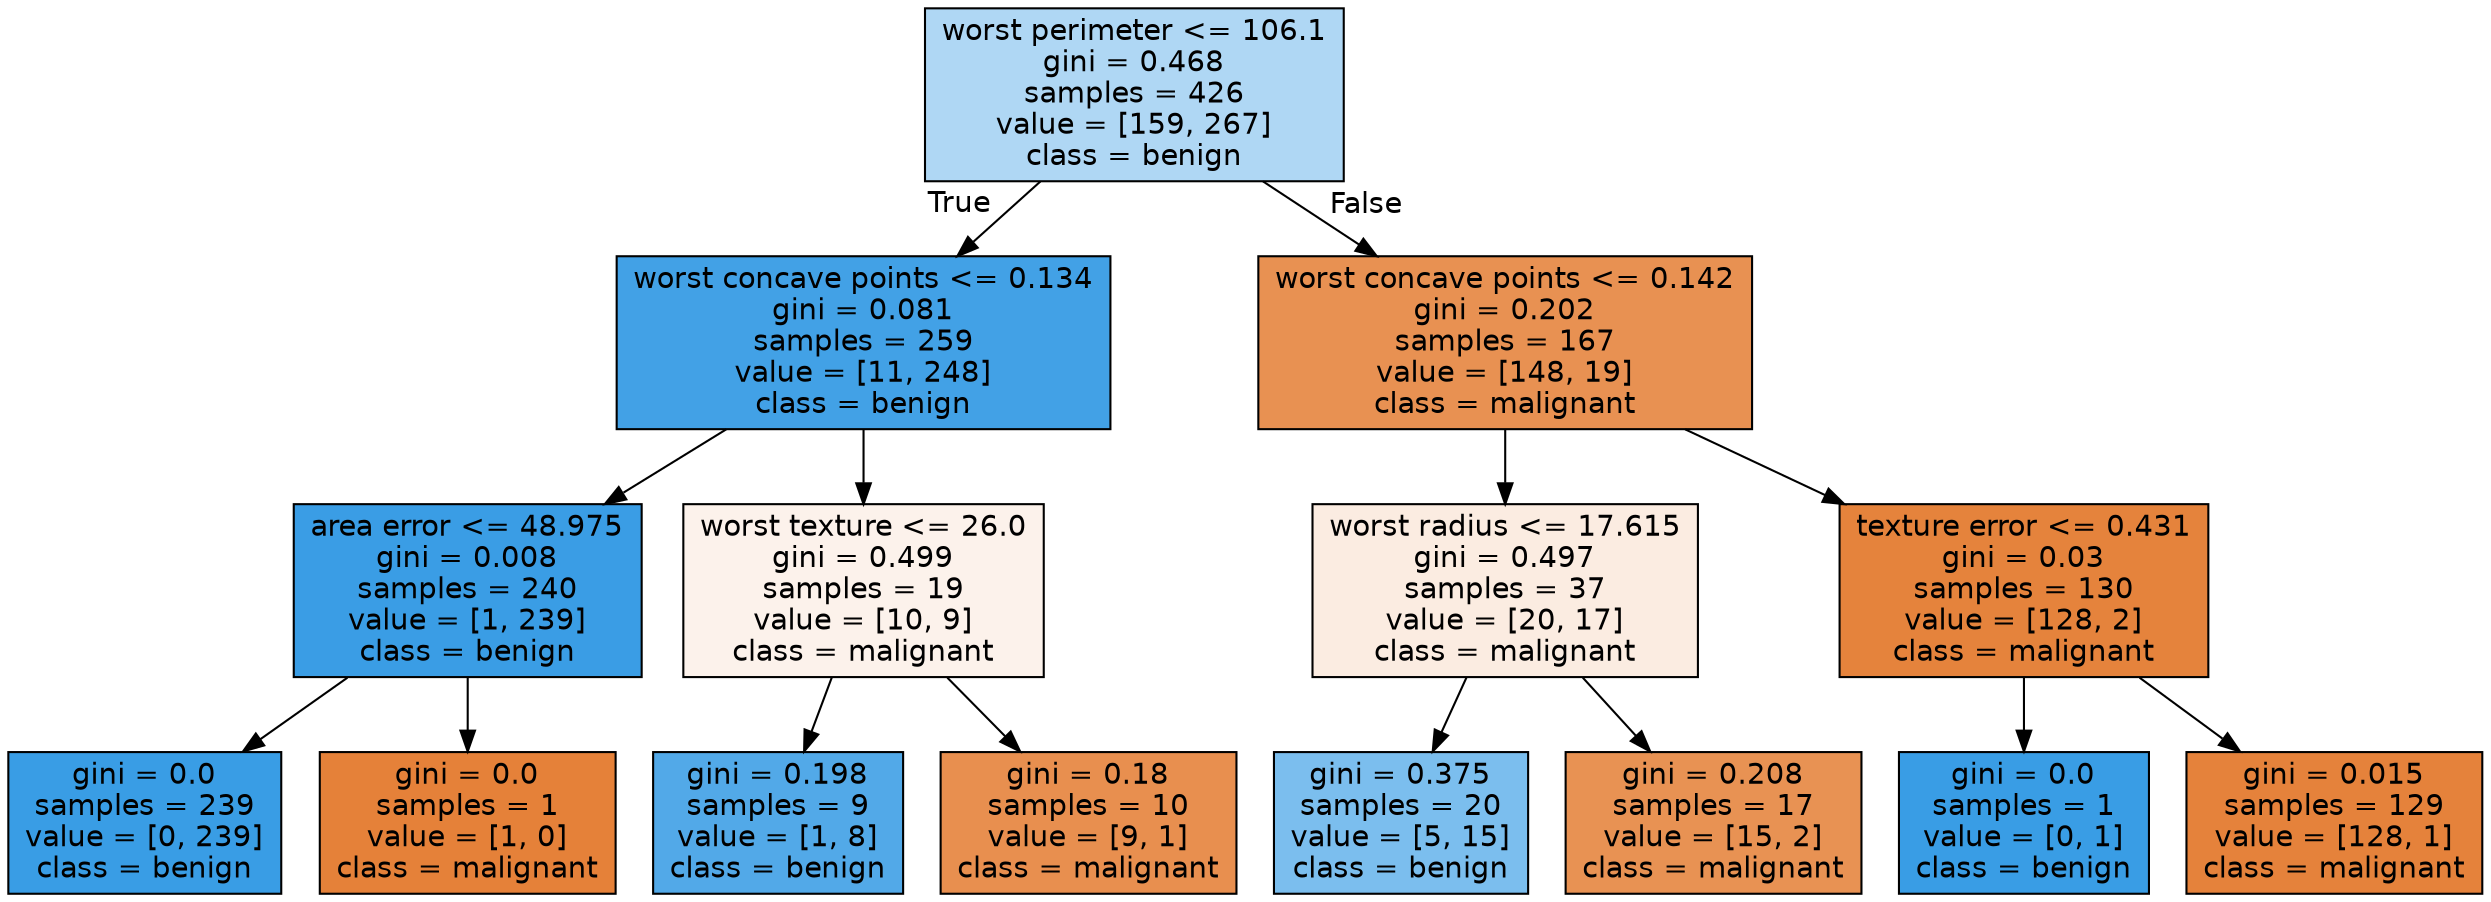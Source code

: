 digraph Tree {
node [shape=box, style="filled", color="black", fontname="helvetica"] ;
edge [fontname="helvetica"] ;
0 [label="worst perimeter <= 106.1\ngini = 0.468\nsamples = 426\nvalue = [159, 267]\nclass = benign", fillcolor="#afd7f4"] ;
1 [label="worst concave points <= 0.134\ngini = 0.081\nsamples = 259\nvalue = [11, 248]\nclass = benign", fillcolor="#42a1e6"] ;
0 -> 1 [labeldistance=2.5, labelangle=45, headlabel="True"] ;
2 [label="area error <= 48.975\ngini = 0.008\nsamples = 240\nvalue = [1, 239]\nclass = benign", fillcolor="#3a9de5"] ;
1 -> 2 ;
3 [label="gini = 0.0\nsamples = 239\nvalue = [0, 239]\nclass = benign", fillcolor="#399de5"] ;
2 -> 3 ;
4 [label="gini = 0.0\nsamples = 1\nvalue = [1, 0]\nclass = malignant", fillcolor="#e58139"] ;
2 -> 4 ;
5 [label="worst texture <= 26.0\ngini = 0.499\nsamples = 19\nvalue = [10, 9]\nclass = malignant", fillcolor="#fcf2eb"] ;
1 -> 5 ;
6 [label="gini = 0.198\nsamples = 9\nvalue = [1, 8]\nclass = benign", fillcolor="#52a9e8"] ;
5 -> 6 ;
7 [label="gini = 0.18\nsamples = 10\nvalue = [9, 1]\nclass = malignant", fillcolor="#e88f4f"] ;
5 -> 7 ;
8 [label="worst concave points <= 0.142\ngini = 0.202\nsamples = 167\nvalue = [148, 19]\nclass = malignant", fillcolor="#e89152"] ;
0 -> 8 [labeldistance=2.5, labelangle=-45, headlabel="False"] ;
9 [label="worst radius <= 17.615\ngini = 0.497\nsamples = 37\nvalue = [20, 17]\nclass = malignant", fillcolor="#fbece1"] ;
8 -> 9 ;
10 [label="gini = 0.375\nsamples = 20\nvalue = [5, 15]\nclass = benign", fillcolor="#7bbeee"] ;
9 -> 10 ;
11 [label="gini = 0.208\nsamples = 17\nvalue = [15, 2]\nclass = malignant", fillcolor="#e89253"] ;
9 -> 11 ;
12 [label="texture error <= 0.431\ngini = 0.03\nsamples = 130\nvalue = [128, 2]\nclass = malignant", fillcolor="#e5833c"] ;
8 -> 12 ;
13 [label="gini = 0.0\nsamples = 1\nvalue = [0, 1]\nclass = benign", fillcolor="#399de5"] ;
12 -> 13 ;
14 [label="gini = 0.015\nsamples = 129\nvalue = [128, 1]\nclass = malignant", fillcolor="#e5823b"] ;
12 -> 14 ;
}